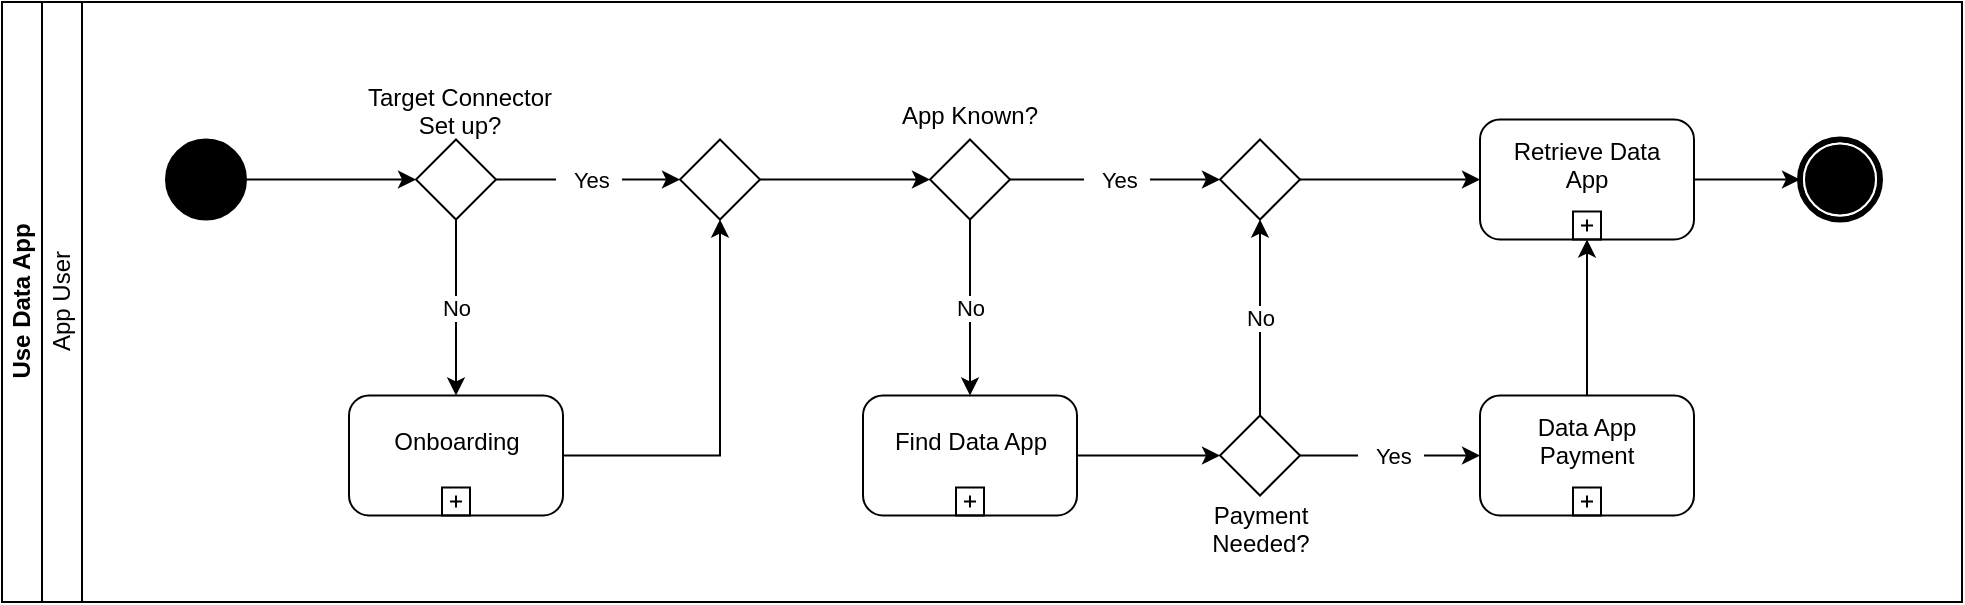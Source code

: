 <mxfile version="17.4.0" type="google" pages="2"><diagram id="UHvxHvJowMIPnZ2TSyn0" name="Page-1"><mxGraphModel grid="1" page="1" gridSize="10" guides="1" tooltips="1" connect="1" arrows="1" fold="1" pageScale="1" pageWidth="1100" pageHeight="850" math="0" shadow="0"><root><mxCell id="0"/><mxCell id="1" parent="0"/><mxCell id="5E00cC8P4CdGDI-T7cdi-1" value="Use Data App" style="swimlane;html=1;childLayout=stackLayout;resizeParent=1;resizeParentMax=0;horizontal=0;startSize=20;horizontalStack=0;flipH=0;direction=east;" vertex="1" parent="1"><mxGeometry x="60" y="50" width="980" height="300" as="geometry"/></mxCell><mxCell id="LYl2aYcsGYvcVe6_zBMZ-13" value="App User" style="swimlane;html=1;startSize=20;horizontal=0;fontStyle=0" vertex="1" parent="5E00cC8P4CdGDI-T7cdi-1"><mxGeometry x="20" width="960" height="300" as="geometry"/></mxCell><mxCell id="LYl2aYcsGYvcVe6_zBMZ-14" style="edgeStyle=orthogonalEdgeStyle;rounded=0;orthogonalLoop=1;jettySize=auto;html=1;entryX=0;entryY=0.5;entryDx=0;entryDy=0;" edge="1" parent="LYl2aYcsGYvcVe6_zBMZ-13" source="LYl2aYcsGYvcVe6_zBMZ-15" target="LYl2aYcsGYvcVe6_zBMZ-29"><mxGeometry relative="1" as="geometry"><mxPoint x="157" y="88.75" as="targetPoint"/></mxGeometry></mxCell><mxCell id="LYl2aYcsGYvcVe6_zBMZ-15" value="" style="ellipse;whiteSpace=wrap;html=1;rounded=0;shadow=0;comic=0;labelBackgroundColor=none;strokeWidth=1;fillColor=#000000;fontFamily=Verdana;fontSize=12;align=center;" vertex="1" parent="LYl2aYcsGYvcVe6_zBMZ-13"><mxGeometry x="62" y="68.75" width="40" height="40" as="geometry"/></mxCell><mxCell id="LYl2aYcsGYvcVe6_zBMZ-17" value="No" style="edgeStyle=orthogonalEdgeStyle;rounded=0;orthogonalLoop=1;jettySize=auto;html=1;entryX=0.5;entryY=0;entryDx=0;entryDy=0;entryPerimeter=0;exitX=0.5;exitY=1;exitDx=0;exitDy=0;" edge="1" parent="LYl2aYcsGYvcVe6_zBMZ-13" source="LYl2aYcsGYvcVe6_zBMZ-29" target="LYl2aYcsGYvcVe6_zBMZ-20"><mxGeometry relative="1" as="geometry"><mxPoint x="207" y="134.25" as="sourcePoint"/></mxGeometry></mxCell><mxCell id="LYl2aYcsGYvcVe6_zBMZ-18" value="&amp;nbsp;&amp;nbsp; Yes&amp;nbsp;&amp;nbsp; " style="edgeStyle=orthogonalEdgeStyle;rounded=0;orthogonalLoop=1;jettySize=auto;html=1;entryX=0;entryY=0.5;entryDx=0;entryDy=0;exitX=1;exitY=0.5;exitDx=0;exitDy=0;" edge="1" parent="LYl2aYcsGYvcVe6_zBMZ-13" source="LYl2aYcsGYvcVe6_zBMZ-29" target="LYl2aYcsGYvcVe6_zBMZ-26"><mxGeometry relative="1" as="geometry"><mxPoint x="257" y="88.75" as="sourcePoint"/><mxPoint x="342" y="88.75" as="targetPoint"/></mxGeometry></mxCell><mxCell id="LYl2aYcsGYvcVe6_zBMZ-19" style="edgeStyle=orthogonalEdgeStyle;rounded=0;orthogonalLoop=1;jettySize=auto;html=1;entryX=0.5;entryY=1;entryDx=0;entryDy=0;" edge="1" parent="LYl2aYcsGYvcVe6_zBMZ-13" source="LYl2aYcsGYvcVe6_zBMZ-20" target="LYl2aYcsGYvcVe6_zBMZ-26"><mxGeometry relative="1" as="geometry"><mxPoint x="397.5" y="118.75" as="targetPoint"/></mxGeometry></mxCell><mxCell id="LYl2aYcsGYvcVe6_zBMZ-20" value="Onboarding&#xA;" style="points=[[0.25,0,0],[0.5,0,0],[0.75,0,0],[1,0.25,0],[1,0.5,0],[1,0.75,0],[0.75,1,0],[0.5,1,0],[0.25,1,0],[0,0.75,0],[0,0.5,0],[0,0.25,0]];shape=mxgraph.bpmn.task;whiteSpace=wrap;rectStyle=rounded;size=10;taskMarker=abstract;isLoopSub=1;fontSize=12;" vertex="1" parent="LYl2aYcsGYvcVe6_zBMZ-13"><mxGeometry x="153.5" y="196.75" width="107" height="60" as="geometry"/></mxCell><mxCell id="LYl2aYcsGYvcVe6_zBMZ-21" style="edgeStyle=orthogonalEdgeStyle;rounded=0;orthogonalLoop=1;jettySize=auto;html=1;exitX=1;exitY=0.5;exitDx=0;exitDy=0;entryX=0;entryY=0.5;entryDx=0;entryDy=0;" edge="1" parent="LYl2aYcsGYvcVe6_zBMZ-13" source="LYl2aYcsGYvcVe6_zBMZ-26" target="LYl2aYcsGYvcVe6_zBMZ-27"><mxGeometry relative="1" as="geometry"><mxPoint x="410" y="88.75" as="sourcePoint"/><mxPoint x="472.5" y="88.75" as="targetPoint"/></mxGeometry></mxCell><mxCell id="LYl2aYcsGYvcVe6_zBMZ-22" value="&amp;nbsp;&amp;nbsp; Yes&amp;nbsp;&amp;nbsp; " style="rounded=0;orthogonalLoop=1;jettySize=auto;html=1;entryX=0;entryY=0.5;entryDx=0;entryDy=0;exitX=1;exitY=0.5;exitDx=0;exitDy=0;" edge="1" parent="LYl2aYcsGYvcVe6_zBMZ-13" source="LYl2aYcsGYvcVe6_zBMZ-27" target="LYl2aYcsGYvcVe6_zBMZ-79"><mxGeometry relative="1" as="geometry"><mxPoint x="609" y="88.75" as="targetPoint"/><mxPoint x="572.5" y="88.75" as="sourcePoint"/></mxGeometry></mxCell><mxCell id="LYl2aYcsGYvcVe6_zBMZ-23" value="No" style="edgeStyle=orthogonalEdgeStyle;rounded=0;orthogonalLoop=1;jettySize=auto;html=1;entryX=0.5;entryY=0;entryDx=0;entryDy=0;entryPerimeter=0;exitX=0.5;exitY=1;exitDx=0;exitDy=0;" edge="1" parent="LYl2aYcsGYvcVe6_zBMZ-13" source="LYl2aYcsGYvcVe6_zBMZ-27" target="LYl2aYcsGYvcVe6_zBMZ-25"><mxGeometry relative="1" as="geometry"><mxPoint x="522.5" y="134.25" as="sourcePoint"/></mxGeometry></mxCell><mxCell id="LYl2aYcsGYvcVe6_zBMZ-24" style="rounded=0;orthogonalLoop=1;jettySize=auto;html=1;entryX=0;entryY=0.5;entryDx=0;entryDy=0;" edge="1" parent="LYl2aYcsGYvcVe6_zBMZ-13" source="LYl2aYcsGYvcVe6_zBMZ-25" target="LYl2aYcsGYvcVe6_zBMZ-50"><mxGeometry relative="1" as="geometry"><mxPoint x="579" y="227" as="targetPoint"/></mxGeometry></mxCell><mxCell id="LYl2aYcsGYvcVe6_zBMZ-25" value="Find Data App&#xA;" style="points=[[0.25,0,0],[0.5,0,0],[0.75,0,0],[1,0.25,0],[1,0.5,0],[1,0.75,0],[0.75,1,0],[0.5,1,0],[0.25,1,0],[0,0.75,0],[0,0.5,0],[0,0.25,0]];shape=mxgraph.bpmn.task;whiteSpace=wrap;rectStyle=rounded;size=10;taskMarker=abstract;isLoopSub=1;fontSize=12;" vertex="1" parent="LYl2aYcsGYvcVe6_zBMZ-13"><mxGeometry x="410.5" y="196.75" width="107" height="60" as="geometry"/></mxCell><mxCell id="LYl2aYcsGYvcVe6_zBMZ-26" value="" style="rhombus;whiteSpace=wrap;html=1;" vertex="1" parent="LYl2aYcsGYvcVe6_zBMZ-13"><mxGeometry x="319" y="68.75" width="40" height="40" as="geometry"/></mxCell><mxCell id="LYl2aYcsGYvcVe6_zBMZ-27" value="" style="rhombus;whiteSpace=wrap;html=1;" vertex="1" parent="LYl2aYcsGYvcVe6_zBMZ-13"><mxGeometry x="444" y="68.75" width="40" height="40" as="geometry"/></mxCell><mxCell id="LYl2aYcsGYvcVe6_zBMZ-28" value="App Known?" style="text;whiteSpace=wrap;html=1;align=center;" vertex="1" parent="LYl2aYcsGYvcVe6_zBMZ-13"><mxGeometry x="409" y="42.5" width="110" height="21.25" as="geometry"/></mxCell><mxCell id="LYl2aYcsGYvcVe6_zBMZ-29" value="" style="rhombus;whiteSpace=wrap;html=1;" vertex="1" parent="LYl2aYcsGYvcVe6_zBMZ-13"><mxGeometry x="187" y="68.75" width="40" height="40" as="geometry"/></mxCell><mxCell id="LYl2aYcsGYvcVe6_zBMZ-30" value="Target Connector Set up?" style="text;whiteSpace=wrap;html=1;align=center;" vertex="1" parent="LYl2aYcsGYvcVe6_zBMZ-13"><mxGeometry x="153.5" y="33.75" width="110" height="30" as="geometry"/></mxCell><mxCell id="LYl2aYcsGYvcVe6_zBMZ-49" value="Retrieve Data&#xA;App&#xA;" style="points=[[0.25,0,0],[0.5,0,0],[0.75,0,0],[1,0.25,0],[1,0.5,0],[1,0.75,0],[0.75,1,0],[0.5,1,0],[0.25,1,0],[0,0.75,0],[0,0.5,0],[0,0.25,0]];shape=mxgraph.bpmn.task;whiteSpace=wrap;rectStyle=rounded;size=10;taskMarker=abstract;isLoopSub=1;fontSize=12;" vertex="1" parent="LYl2aYcsGYvcVe6_zBMZ-13"><mxGeometry x="719" y="58.75" width="107" height="60" as="geometry"/></mxCell><mxCell id="LYl2aYcsGYvcVe6_zBMZ-77" value="No" style="edgeStyle=none;rounded=0;orthogonalLoop=1;jettySize=auto;html=1;entryX=0.5;entryY=1;entryDx=0;entryDy=0;exitX=0.5;exitY=0;exitDx=0;exitDy=0;" edge="1" parent="LYl2aYcsGYvcVe6_zBMZ-13" source="LYl2aYcsGYvcVe6_zBMZ-50" target="LYl2aYcsGYvcVe6_zBMZ-79"><mxGeometry relative="1" as="geometry"/></mxCell><mxCell id="LYl2aYcsGYvcVe6_zBMZ-50" value="" style="rhombus;whiteSpace=wrap;html=1;" vertex="1" parent="LYl2aYcsGYvcVe6_zBMZ-13"><mxGeometry x="589" y="206.75" width="40" height="40" as="geometry"/></mxCell><mxCell id="LYl2aYcsGYvcVe6_zBMZ-74" value="&amp;nbsp;&amp;nbsp; Yes&amp;nbsp;&amp;nbsp; " style="rounded=0;orthogonalLoop=1;jettySize=auto;html=1;exitX=1;exitY=0.5;exitDx=0;exitDy=0;entryX=0;entryY=0.5;entryDx=0;entryDy=0;entryPerimeter=0;" edge="1" parent="LYl2aYcsGYvcVe6_zBMZ-13" source="LYl2aYcsGYvcVe6_zBMZ-50" target="LYl2aYcsGYvcVe6_zBMZ-76"><mxGeometry relative="1" as="geometry"><mxPoint x="719" y="226" as="targetPoint"/><mxPoint x="619" y="226.45" as="sourcePoint"/></mxGeometry></mxCell><mxCell id="LYl2aYcsGYvcVe6_zBMZ-78" style="edgeStyle=none;rounded=0;orthogonalLoop=1;jettySize=auto;html=1;entryX=0.5;entryY=1;entryDx=0;entryDy=0;entryPerimeter=0;" edge="1" parent="LYl2aYcsGYvcVe6_zBMZ-13" source="LYl2aYcsGYvcVe6_zBMZ-76" target="LYl2aYcsGYvcVe6_zBMZ-49"><mxGeometry relative="1" as="geometry"/></mxCell><mxCell id="LYl2aYcsGYvcVe6_zBMZ-76" value="Data App&#xA;Payment&#xA;" style="points=[[0.25,0,0],[0.5,0,0],[0.75,0,0],[1,0.25,0],[1,0.5,0],[1,0.75,0],[0.75,1,0],[0.5,1,0],[0.25,1,0],[0,0.75,0],[0,0.5,0],[0,0.25,0]];shape=mxgraph.bpmn.task;whiteSpace=wrap;rectStyle=rounded;size=10;taskMarker=abstract;isLoopSub=1;fontSize=12;" vertex="1" parent="LYl2aYcsGYvcVe6_zBMZ-13"><mxGeometry x="719" y="196.75" width="107" height="60" as="geometry"/></mxCell><mxCell id="LYl2aYcsGYvcVe6_zBMZ-82" style="edgeStyle=none;rounded=0;orthogonalLoop=1;jettySize=auto;html=1;entryX=0;entryY=0.5;entryDx=0;entryDy=0;entryPerimeter=0;" edge="1" parent="LYl2aYcsGYvcVe6_zBMZ-13" source="LYl2aYcsGYvcVe6_zBMZ-79" target="LYl2aYcsGYvcVe6_zBMZ-49"><mxGeometry relative="1" as="geometry"/></mxCell><mxCell id="LYl2aYcsGYvcVe6_zBMZ-79" value="" style="rhombus;whiteSpace=wrap;html=1;" vertex="1" parent="LYl2aYcsGYvcVe6_zBMZ-13"><mxGeometry x="589" y="68.75" width="40" height="40" as="geometry"/></mxCell><mxCell id="LYl2aYcsGYvcVe6_zBMZ-16" value="" style="shape=mxgraph.bpmn.shape;html=1;verticalLabelPosition=bottom;labelBackgroundColor=#ffffff;verticalAlign=top;perimeter=ellipsePerimeter;outline=end;symbol=terminate;rounded=0;shadow=0;comic=0;strokeWidth=1;fontFamily=Verdana;fontSize=12;align=center;" vertex="1" parent="1"><mxGeometry x="959" y="118.75" width="40" height="40" as="geometry"/></mxCell><mxCell id="LYl2aYcsGYvcVe6_zBMZ-31" style="rounded=0;orthogonalLoop=1;jettySize=auto;html=1;entryX=0;entryY=0.5;entryDx=0;entryDy=0;exitX=1;exitY=0.5;exitDx=0;exitDy=0;exitPerimeter=0;" edge="1" parent="1" source="LYl2aYcsGYvcVe6_zBMZ-49" target="LYl2aYcsGYvcVe6_zBMZ-16"><mxGeometry relative="1" as="geometry"><mxPoint x="829" y="180" as="sourcePoint"/><mxPoint x="869" y="138.75" as="targetPoint"/></mxGeometry></mxCell><mxCell id="LYl2aYcsGYvcVe6_zBMZ-73" value="Payment Needed?" style="text;whiteSpace=wrap;html=1;align=center;" vertex="1" parent="1"><mxGeometry x="641.5" y="293" width="95" height="43.25" as="geometry"/></mxCell></root></mxGraphModel></diagram><diagram id="hC4Hq5-vcxsR8pidp3Jf" name="Page-2"><mxGraphModel grid="1" page="1" gridSize="10" guides="1" tooltips="1" connect="1" arrows="1" fold="1" pageScale="1" pageWidth="827" pageHeight="1169" math="0" shadow="0"><root><mxCell id="0"/><mxCell id="1" parent="0"/><mxCell id="1W3VhxDDkPw180ysA-m1-1" value="Use Data App" style="swimlane;childLayout=stackLayout;resizeParent=1;resizeParentMax=0;horizontal=1;startSize=20;horizontalStack=0;fontStyle=1" vertex="1" parent="1"><mxGeometry x="60" y="70" width="970" height="320" as="geometry"/></mxCell><mxCell id="1W3VhxDDkPw180ysA-m1-2" value="App User" style="swimlane;startSize=20;horizontal=0;" vertex="1" parent="1W3VhxDDkPw180ysA-m1-1"><mxGeometry y="20" width="970" height="300" as="geometry"/></mxCell><mxCell id="YT8-JEhk41OUoNbj8Yec-2" value="" style="ellipse;whiteSpace=wrap;html=1;rounded=0;shadow=0;comic=0;labelBackgroundColor=none;strokeWidth=1;fillColor=#000000;fontFamily=Verdana;fontSize=12;align=center;" vertex="1" parent="1W3VhxDDkPw180ysA-m1-2"><mxGeometry x="56.5" y="65" width="40" height="40" as="geometry"/></mxCell><mxCell id="YT8-JEhk41OUoNbj8Yec-6" value="Onboarding&#xA;" style="points=[[0.25,0,0],[0.5,0,0],[0.75,0,0],[1,0.25,0],[1,0.5,0],[1,0.75,0],[0.75,1,0],[0.5,1,0],[0.25,1,0],[0,0.75,0],[0,0.5,0],[0,0.25,0]];shape=mxgraph.bpmn.task;whiteSpace=wrap;rectStyle=rounded;size=10;taskMarker=abstract;isLoopSub=1;fontSize=12;" vertex="1" parent="1W3VhxDDkPw180ysA-m1-2"><mxGeometry x="148" y="193" width="107" height="60" as="geometry"/></mxCell><mxCell id="YT8-JEhk41OUoNbj8Yec-11" value="Find Data App&#xA;" style="points=[[0.25,0,0],[0.5,0,0],[0.75,0,0],[1,0.25,0],[1,0.5,0],[1,0.75,0],[0.75,1,0],[0.5,1,0],[0.25,1,0],[0,0.75,0],[0,0.5,0],[0,0.25,0]];shape=mxgraph.bpmn.task;whiteSpace=wrap;rectStyle=rounded;size=10;taskMarker=abstract;isLoopSub=1;fontSize=12;" vertex="1" parent="1W3VhxDDkPw180ysA-m1-2"><mxGeometry x="405" y="193" width="107" height="60" as="geometry"/></mxCell><mxCell id="YT8-JEhk41OUoNbj8Yec-12" value="" style="rhombus;whiteSpace=wrap;html=1;" vertex="1" parent="1W3VhxDDkPw180ysA-m1-2"><mxGeometry x="313.5" y="65" width="40" height="40" as="geometry"/></mxCell><mxCell id="YT8-JEhk41OUoNbj8Yec-5" style="edgeStyle=orthogonalEdgeStyle;rounded=0;orthogonalLoop=1;jettySize=auto;html=1;entryX=0.5;entryY=1;entryDx=0;entryDy=0;" edge="1" parent="1W3VhxDDkPw180ysA-m1-2" source="YT8-JEhk41OUoNbj8Yec-6" target="YT8-JEhk41OUoNbj8Yec-12"><mxGeometry relative="1" as="geometry"><mxPoint x="312" y="65" as="targetPoint"/></mxGeometry></mxCell><mxCell id="YT8-JEhk41OUoNbj8Yec-13" value="" style="rhombus;whiteSpace=wrap;html=1;" vertex="1" parent="1W3VhxDDkPw180ysA-m1-2"><mxGeometry x="438.5" y="65" width="40" height="40" as="geometry"/></mxCell><mxCell id="YT8-JEhk41OUoNbj8Yec-9" value="No" style="edgeStyle=orthogonalEdgeStyle;rounded=0;orthogonalLoop=1;jettySize=auto;html=1;entryX=0.5;entryY=0;entryDx=0;entryDy=0;entryPerimeter=0;exitX=0.5;exitY=1;exitDx=0;exitDy=0;" edge="1" parent="1W3VhxDDkPw180ysA-m1-2" source="YT8-JEhk41OUoNbj8Yec-13" target="YT8-JEhk41OUoNbj8Yec-11"><mxGeometry relative="1" as="geometry"><mxPoint x="437" y="80.5" as="sourcePoint"/></mxGeometry></mxCell><mxCell id="YT8-JEhk41OUoNbj8Yec-7" style="edgeStyle=orthogonalEdgeStyle;rounded=0;orthogonalLoop=1;jettySize=auto;html=1;exitX=1;exitY=0.5;exitDx=0;exitDy=0;entryX=0;entryY=0.5;entryDx=0;entryDy=0;" edge="1" parent="1W3VhxDDkPw180ysA-m1-2" source="YT8-JEhk41OUoNbj8Yec-12" target="YT8-JEhk41OUoNbj8Yec-13"><mxGeometry relative="1" as="geometry"><mxPoint x="324.5" y="35" as="sourcePoint"/><mxPoint x="387" y="35" as="targetPoint"/></mxGeometry></mxCell><mxCell id="YT8-JEhk41OUoNbj8Yec-14" value="App Known?" style="text;whiteSpace=wrap;html=1;align=center;" vertex="1" parent="1W3VhxDDkPw180ysA-m1-2"><mxGeometry x="403.5" y="38.75" width="110" height="21.25" as="geometry"/></mxCell><mxCell id="YT8-JEhk41OUoNbj8Yec-15" value="" style="rhombus;whiteSpace=wrap;html=1;" vertex="1" parent="1W3VhxDDkPw180ysA-m1-2"><mxGeometry x="181.5" y="65" width="40" height="40" as="geometry"/></mxCell><mxCell id="YT8-JEhk41OUoNbj8Yec-1" style="edgeStyle=orthogonalEdgeStyle;rounded=0;orthogonalLoop=1;jettySize=auto;html=1;entryX=0;entryY=0.5;entryDx=0;entryDy=0;" edge="1" parent="1W3VhxDDkPw180ysA-m1-2" source="YT8-JEhk41OUoNbj8Yec-2" target="YT8-JEhk41OUoNbj8Yec-15"><mxGeometry relative="1" as="geometry"><mxPoint x="71.5" y="35" as="targetPoint"/></mxGeometry></mxCell><mxCell id="YT8-JEhk41OUoNbj8Yec-3" value="No" style="edgeStyle=orthogonalEdgeStyle;rounded=0;orthogonalLoop=1;jettySize=auto;html=1;entryX=0.5;entryY=0;entryDx=0;entryDy=0;entryPerimeter=0;exitX=0.5;exitY=1;exitDx=0;exitDy=0;" edge="1" parent="1W3VhxDDkPw180ysA-m1-2" source="YT8-JEhk41OUoNbj8Yec-15" target="YT8-JEhk41OUoNbj8Yec-6"><mxGeometry relative="1" as="geometry"><mxPoint x="121.5" y="80.5" as="sourcePoint"/></mxGeometry></mxCell><mxCell id="YT8-JEhk41OUoNbj8Yec-4" value="&amp;nbsp;&amp;nbsp; Yes&amp;nbsp;&amp;nbsp; " style="edgeStyle=orthogonalEdgeStyle;rounded=0;orthogonalLoop=1;jettySize=auto;html=1;entryX=0;entryY=0.5;entryDx=0;entryDy=0;exitX=1;exitY=0.5;exitDx=0;exitDy=0;" edge="1" parent="1W3VhxDDkPw180ysA-m1-2" source="YT8-JEhk41OUoNbj8Yec-15" target="YT8-JEhk41OUoNbj8Yec-12"><mxGeometry relative="1" as="geometry"><mxPoint x="171.5" y="35" as="sourcePoint"/><mxPoint x="256.5" y="35" as="targetPoint"/></mxGeometry></mxCell><mxCell id="YT8-JEhk41OUoNbj8Yec-16" value="Target Connector Set up?" style="text;whiteSpace=wrap;html=1;align=center;" vertex="1" parent="1W3VhxDDkPw180ysA-m1-2"><mxGeometry x="146.5" y="25" width="110" height="40" as="geometry"/></mxCell><mxCell id="YT8-JEhk41OUoNbj8Yec-17" value="Retrieve Data&#xA;App&#xA;" style="points=[[0.25,0,0],[0.5,0,0],[0.75,0,0],[1,0.25,0],[1,0.5,0],[1,0.75,0],[0.75,1,0],[0.5,1,0],[0.25,1,0],[0,0.75,0],[0,0.5,0],[0,0.25,0]];shape=mxgraph.bpmn.task;whiteSpace=wrap;rectStyle=rounded;size=10;taskMarker=abstract;isLoopSub=1;fontSize=12;" vertex="1" parent="1W3VhxDDkPw180ysA-m1-2"><mxGeometry x="713.5" y="55" width="107" height="60" as="geometry"/></mxCell><mxCell id="YT8-JEhk41OUoNbj8Yec-19" value="" style="rhombus;whiteSpace=wrap;html=1;" vertex="1" parent="1W3VhxDDkPw180ysA-m1-2"><mxGeometry x="583.5" y="203" width="40" height="40" as="geometry"/></mxCell><mxCell id="YT8-JEhk41OUoNbj8Yec-10" style="rounded=0;orthogonalLoop=1;jettySize=auto;html=1;entryX=0;entryY=0.5;entryDx=0;entryDy=0;" edge="1" parent="1W3VhxDDkPw180ysA-m1-2" source="YT8-JEhk41OUoNbj8Yec-11" target="YT8-JEhk41OUoNbj8Yec-19"><mxGeometry relative="1" as="geometry"><mxPoint x="493.5" y="173.25" as="targetPoint"/></mxGeometry></mxCell><mxCell id="YT8-JEhk41OUoNbj8Yec-20" value="&amp;nbsp;&amp;nbsp; Yes&amp;nbsp;&amp;nbsp; " style="rounded=0;orthogonalLoop=1;jettySize=auto;html=1;exitX=1;exitY=0.5;exitDx=0;exitDy=0;entryX=0;entryY=0.5;entryDx=0;entryDy=0;entryPerimeter=0;" edge="1" parent="1W3VhxDDkPw180ysA-m1-2" source="YT8-JEhk41OUoNbj8Yec-19" target="YT8-JEhk41OUoNbj8Yec-22"><mxGeometry relative="1" as="geometry"><mxPoint x="633.5" y="172.25" as="targetPoint"/><mxPoint x="533.5" y="172.7" as="sourcePoint"/></mxGeometry></mxCell><mxCell id="YT8-JEhk41OUoNbj8Yec-21" style="edgeStyle=none;rounded=0;orthogonalLoop=1;jettySize=auto;html=1;entryX=0.5;entryY=1;entryDx=0;entryDy=0;entryPerimeter=0;" edge="1" parent="1W3VhxDDkPw180ysA-m1-2" source="YT8-JEhk41OUoNbj8Yec-22" target="YT8-JEhk41OUoNbj8Yec-17"><mxGeometry relative="1" as="geometry"/></mxCell><mxCell id="YT8-JEhk41OUoNbj8Yec-22" value="Data App&#xA;Payment&#xA;" style="points=[[0.25,0,0],[0.5,0,0],[0.75,0,0],[1,0.25,0],[1,0.5,0],[1,0.75,0],[0.75,1,0],[0.5,1,0],[0.25,1,0],[0,0.75,0],[0,0.5,0],[0,0.25,0]];shape=mxgraph.bpmn.task;whiteSpace=wrap;rectStyle=rounded;size=10;taskMarker=abstract;isLoopSub=1;fontSize=12;" vertex="1" parent="1W3VhxDDkPw180ysA-m1-2"><mxGeometry x="713.5" y="193" width="107" height="60" as="geometry"/></mxCell><mxCell id="YT8-JEhk41OUoNbj8Yec-23" style="edgeStyle=none;rounded=0;orthogonalLoop=1;jettySize=auto;html=1;entryX=0;entryY=0.5;entryDx=0;entryDy=0;entryPerimeter=0;" edge="1" parent="1W3VhxDDkPw180ysA-m1-2" source="YT8-JEhk41OUoNbj8Yec-24" target="YT8-JEhk41OUoNbj8Yec-17"><mxGeometry relative="1" as="geometry"/></mxCell><mxCell id="YT8-JEhk41OUoNbj8Yec-24" value="" style="rhombus;whiteSpace=wrap;html=1;" vertex="1" parent="1W3VhxDDkPw180ysA-m1-2"><mxGeometry x="583.5" y="65" width="40" height="40" as="geometry"/></mxCell><mxCell id="YT8-JEhk41OUoNbj8Yec-8" value="&amp;nbsp;&amp;nbsp; Yes&amp;nbsp;&amp;nbsp; " style="rounded=0;orthogonalLoop=1;jettySize=auto;html=1;entryX=0;entryY=0.5;entryDx=0;entryDy=0;exitX=1;exitY=0.5;exitDx=0;exitDy=0;" edge="1" parent="1W3VhxDDkPw180ysA-m1-2" source="YT8-JEhk41OUoNbj8Yec-13" target="YT8-JEhk41OUoNbj8Yec-24"><mxGeometry relative="1" as="geometry"><mxPoint x="523.5" y="35" as="targetPoint"/><mxPoint x="487" y="35" as="sourcePoint"/></mxGeometry></mxCell><mxCell id="YT8-JEhk41OUoNbj8Yec-18" value="No" style="edgeStyle=none;rounded=0;orthogonalLoop=1;jettySize=auto;html=1;entryX=0.5;entryY=1;entryDx=0;entryDy=0;exitX=0.5;exitY=0;exitDx=0;exitDy=0;" edge="1" parent="1W3VhxDDkPw180ysA-m1-2" source="YT8-JEhk41OUoNbj8Yec-19" target="YT8-JEhk41OUoNbj8Yec-24"><mxGeometry relative="1" as="geometry"/></mxCell><mxCell id="YT8-JEhk41OUoNbj8Yec-25" value="" style="shape=mxgraph.bpmn.shape;html=1;verticalLabelPosition=bottom;labelBackgroundColor=#ffffff;verticalAlign=top;perimeter=ellipsePerimeter;outline=end;symbol=terminate;rounded=0;shadow=0;comic=0;strokeWidth=1;fontFamily=Verdana;fontSize=12;align=center;" vertex="1" parent="1W3VhxDDkPw180ysA-m1-2"><mxGeometry x="873.5" y="65" width="40" height="40" as="geometry"/></mxCell><mxCell id="YT8-JEhk41OUoNbj8Yec-26" style="rounded=0;orthogonalLoop=1;jettySize=auto;html=1;entryX=0;entryY=0.5;entryDx=0;entryDy=0;exitX=1;exitY=0.5;exitDx=0;exitDy=0;exitPerimeter=0;" edge="1" parent="1W3VhxDDkPw180ysA-m1-2" source="YT8-JEhk41OUoNbj8Yec-17" target="YT8-JEhk41OUoNbj8Yec-25"><mxGeometry relative="1" as="geometry"><mxPoint x="743.5" y="126.25" as="sourcePoint"/><mxPoint x="783.5" y="85" as="targetPoint"/></mxGeometry></mxCell><mxCell id="YT8-JEhk41OUoNbj8Yec-27" value="Payment Needed?" style="text;whiteSpace=wrap;html=1;align=center;" vertex="1" parent="1W3VhxDDkPw180ysA-m1-2"><mxGeometry x="556" y="243" width="95" height="43.25" as="geometry"/></mxCell></root></mxGraphModel></diagram></mxfile>